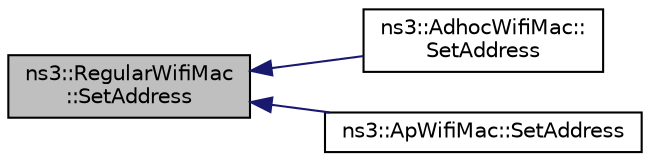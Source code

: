 digraph "ns3::RegularWifiMac::SetAddress"
{
  edge [fontname="Helvetica",fontsize="10",labelfontname="Helvetica",labelfontsize="10"];
  node [fontname="Helvetica",fontsize="10",shape=record];
  rankdir="LR";
  Node1 [label="ns3::RegularWifiMac\l::SetAddress",height=0.2,width=0.4,color="black", fillcolor="grey75", style="filled", fontcolor="black"];
  Node1 -> Node2 [dir="back",color="midnightblue",fontsize="10",style="solid"];
  Node2 [label="ns3::AdhocWifiMac::\lSetAddress",height=0.2,width=0.4,color="black", fillcolor="white", style="filled",URL="$da/dec/classns3_1_1AdhocWifiMac.html#ac25794fcd3862b3bbd0147705c7b0df8"];
  Node1 -> Node3 [dir="back",color="midnightblue",fontsize="10",style="solid"];
  Node3 [label="ns3::ApWifiMac::SetAddress",height=0.2,width=0.4,color="black", fillcolor="white", style="filled",URL="$d0/d51/classns3_1_1ApWifiMac.html#aafe8da38f3bff4de51d264e1a193a1f2"];
}
